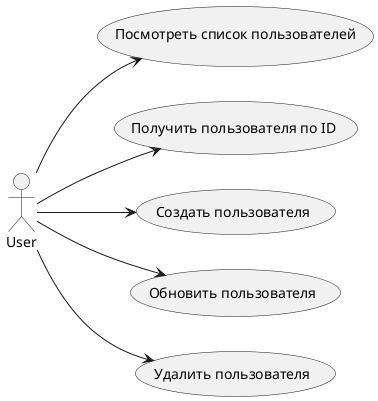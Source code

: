 @startuml
actor User

left to right direction

usecase "Посмотреть список пользователей" as UC1
usecase "Получить пользователя по ID" as UC2
usecase "Создать пользователя" as UC3
usecase "Обновить пользователя" as UC4
usecase "Удалить пользователя" as UC5

User --> UC1
User --> UC2
User --> UC3
User --> UC4
User --> UC5
@enduml
